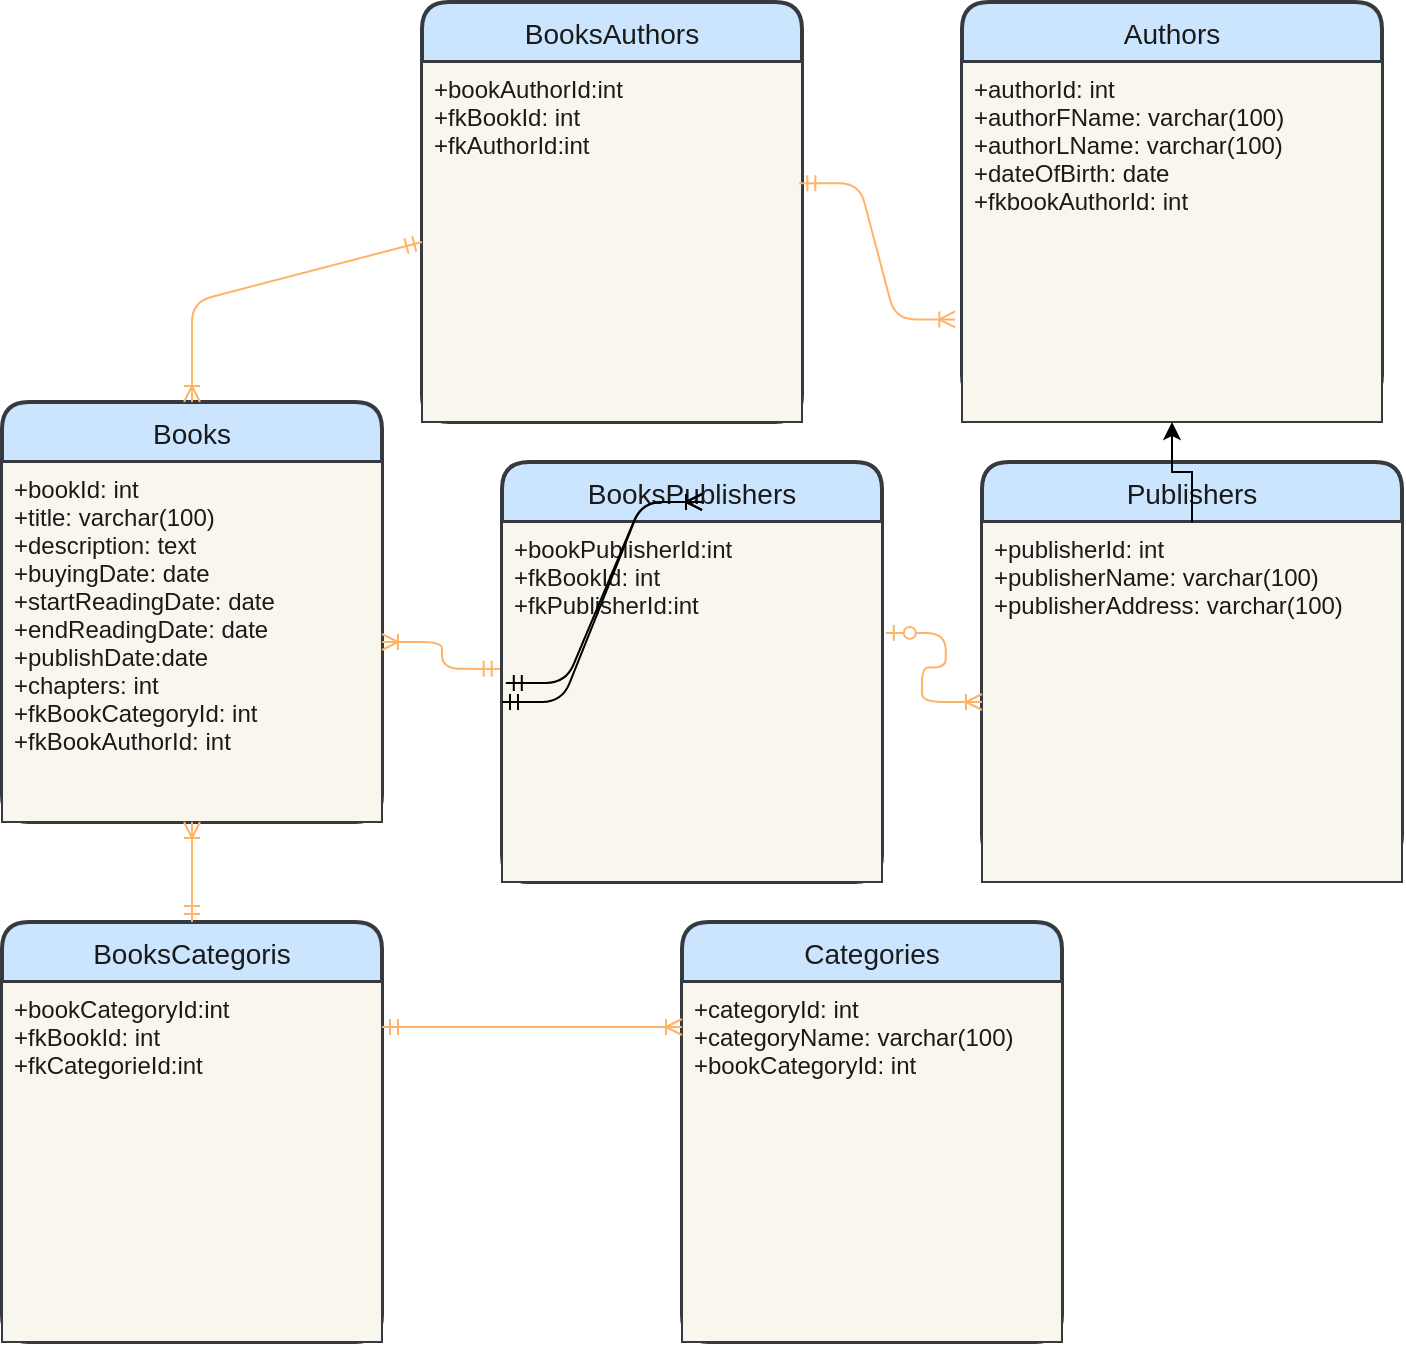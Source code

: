 <mxfile>
    <diagram id="AdfXOnqm-1cSPFKn8X6Z" name="Page-1">
        <mxGraphModel dx="658" dy="1698" grid="1" gridSize="10" guides="1" tooltips="1" connect="1" arrows="1" fold="1" page="1" pageScale="1" pageWidth="827" pageHeight="1169" math="0" shadow="0">
            <root>
                <mxCell id="0"/>
                <mxCell id="1" parent="0"/>
                <mxCell id="39" value="Books" style="swimlane;childLayout=stackLayout;horizontal=1;startSize=30;horizontalStack=0;rounded=1;fontSize=14;fontStyle=0;strokeWidth=2;resizeParent=0;resizeLast=1;shadow=0;dashed=0;align=center;fillColor=#cce5ff;strokeColor=#36393d;fontColor=#1A1A1A;" parent="1" vertex="1">
                    <mxGeometry x="10" y="80" width="190" height="210" as="geometry">
                        <mxRectangle x="140" y="210" width="70" height="30" as="alternateBounds"/>
                    </mxGeometry>
                </mxCell>
                <mxCell id="40" value="+bookId: int&#10;+title: varchar(100)&#10;+description: text&#10;+buyingDate: date&#10;+startReadingDate: date&#10;+endReadingDate: date&#10;+publishDate:date&#10;+chapters: int&#10;+fkBookCategoryId: int&#10;+fkBookAuthorId: int&#10;&#10;" style="align=left;strokeColor=#36393d;fillColor=#f9f7ed;spacingLeft=4;fontSize=12;verticalAlign=top;resizable=0;rotatable=0;part=1;fontColor=#1A1A1A;" parent="39" vertex="1">
                    <mxGeometry y="30" width="190" height="180" as="geometry"/>
                </mxCell>
                <mxCell id="41" value="" style="align=left;strokeColor=#36393d;fillColor=#f9f7ed;spacingLeft=4;fontSize=12;verticalAlign=top;resizable=0;rotatable=0;part=1;fontColor=#1A1A1A;" parent="39" vertex="1">
                    <mxGeometry y="210" width="190" as="geometry"/>
                </mxCell>
                <mxCell id="42" value="Authors" style="swimlane;childLayout=stackLayout;horizontal=1;startSize=30;horizontalStack=0;rounded=1;fontSize=14;fontStyle=0;strokeWidth=2;resizeParent=0;resizeLast=1;shadow=0;dashed=0;align=center;fillColor=#cce5ff;strokeColor=#36393d;fontColor=#1A1A1A;" parent="1" vertex="1">
                    <mxGeometry x="490" y="-120" width="210" height="200" as="geometry">
                        <mxRectangle x="140" y="210" width="70" height="30" as="alternateBounds"/>
                    </mxGeometry>
                </mxCell>
                <mxCell id="43" value="+authorId: int&#10;+authorFName: varchar(100)&#10;+authorLName: varchar(100)&#10;+dateOfBirth: date&#10;+fkbookAuthorId: int" style="align=left;strokeColor=#36393d;fillColor=#f9f7ed;spacingLeft=4;fontSize=12;verticalAlign=top;resizable=0;rotatable=0;part=1;fontColor=#1A1A1A;" parent="42" vertex="1">
                    <mxGeometry y="30" width="210" height="180" as="geometry"/>
                </mxCell>
                <mxCell id="44" value="" style="align=left;strokeColor=#36393d;fillColor=#f9f7ed;spacingLeft=4;fontSize=12;verticalAlign=top;resizable=0;rotatable=0;part=1;fontColor=#1A1A1A;" parent="42" vertex="1">
                    <mxGeometry y="210" width="210" height="-10" as="geometry"/>
                </mxCell>
                <mxCell id="47" style="edgeStyle=orthogonalEdgeStyle;rounded=0;orthogonalLoop=1;jettySize=auto;html=1;exitX=0.5;exitY=1;exitDx=0;exitDy=0;fontColor=#1A1A1A;" parent="42" source="43" target="43" edge="1">
                    <mxGeometry relative="1" as="geometry"/>
                </mxCell>
                <mxCell id="48" value="Categories" style="swimlane;childLayout=stackLayout;horizontal=1;startSize=30;horizontalStack=0;rounded=1;fontSize=14;fontStyle=0;strokeWidth=2;resizeParent=0;resizeLast=1;shadow=0;dashed=0;align=center;fillColor=#cce5ff;strokeColor=#36393d;fontColor=#1A1A1A;" parent="1" vertex="1">
                    <mxGeometry x="350" y="340" width="190" height="210" as="geometry">
                        <mxRectangle x="140" y="210" width="70" height="30" as="alternateBounds"/>
                    </mxGeometry>
                </mxCell>
                <mxCell id="49" value="+categoryId: int&#10;+categoryName: varchar(100)&#10;+bookCategoryId: int&#10;" style="align=left;strokeColor=#36393d;fillColor=#f9f7ed;spacingLeft=4;fontSize=12;verticalAlign=top;resizable=0;rotatable=0;part=1;fontColor=#1A1A1A;" parent="48" vertex="1">
                    <mxGeometry y="30" width="190" height="180" as="geometry"/>
                </mxCell>
                <mxCell id="50" value="" style="align=left;strokeColor=#36393d;fillColor=#f9f7ed;spacingLeft=4;fontSize=12;verticalAlign=top;resizable=0;rotatable=0;part=1;fontColor=#1A1A1A;" parent="48" vertex="1">
                    <mxGeometry y="210" width="190" as="geometry"/>
                </mxCell>
                <mxCell id="68" value="BooksCategoris" style="swimlane;childLayout=stackLayout;horizontal=1;startSize=30;horizontalStack=0;rounded=1;fontSize=14;fontStyle=0;strokeWidth=2;resizeParent=0;resizeLast=1;shadow=0;dashed=0;align=center;fillColor=#cce5ff;strokeColor=#36393d;fontColor=#1A1A1A;" parent="1" vertex="1">
                    <mxGeometry x="10" y="340" width="190" height="210" as="geometry">
                        <mxRectangle x="140" y="210" width="70" height="30" as="alternateBounds"/>
                    </mxGeometry>
                </mxCell>
                <mxCell id="69" value="+bookCategoryId:int&#10;+fkBookId: int&#10;+fkCategorieId:int&#10;&#10;" style="align=left;strokeColor=#36393d;fillColor=#f9f7ed;spacingLeft=4;fontSize=12;verticalAlign=top;resizable=0;rotatable=0;part=1;fontColor=#1A1A1A;" parent="68" vertex="1">
                    <mxGeometry y="30" width="190" height="180" as="geometry"/>
                </mxCell>
                <mxCell id="70" value="" style="align=left;strokeColor=#36393d;fillColor=#f9f7ed;spacingLeft=4;fontSize=12;verticalAlign=top;resizable=0;rotatable=0;part=1;fontColor=#1A1A1A;" parent="68" vertex="1">
                    <mxGeometry y="210" width="190" as="geometry"/>
                </mxCell>
                <mxCell id="78" value="BooksAuthors" style="swimlane;childLayout=stackLayout;horizontal=1;startSize=30;horizontalStack=0;rounded=1;fontSize=14;fontStyle=0;strokeWidth=2;resizeParent=0;resizeLast=1;shadow=0;dashed=0;align=center;fillColor=#cce5ff;strokeColor=#36393d;fontColor=#1A1A1A;" parent="1" vertex="1">
                    <mxGeometry x="220" y="-120" width="190" height="210" as="geometry">
                        <mxRectangle x="140" y="210" width="70" height="30" as="alternateBounds"/>
                    </mxGeometry>
                </mxCell>
                <mxCell id="79" value="+bookAuthorId:int&#10;+fkBookId: int&#10;+fkAuthorId:int&#10;&#10;" style="align=left;strokeColor=#36393d;fillColor=#f9f7ed;spacingLeft=4;fontSize=12;verticalAlign=top;resizable=0;rotatable=0;part=1;fontColor=#1A1A1A;" parent="78" vertex="1">
                    <mxGeometry y="30" width="190" height="180" as="geometry"/>
                </mxCell>
                <mxCell id="80" value="" style="align=left;strokeColor=#36393d;fillColor=#f9f7ed;spacingLeft=4;fontSize=12;verticalAlign=top;resizable=0;rotatable=0;part=1;fontColor=#1A1A1A;" parent="78" vertex="1">
                    <mxGeometry y="210" width="190" as="geometry"/>
                </mxCell>
                <mxCell id="81" value="" style="fontSize=12;html=1;endArrow=ERoneToMany;startArrow=ERmandOne;fontColor=#1A1A1A;strokeColor=#FFB366;entryX=0;entryY=0;entryDx=0;entryDy=0;" parent="1" target="41" edge="1">
                    <mxGeometry width="100" height="100" relative="1" as="geometry">
                        <mxPoint x="105" y="340" as="sourcePoint"/>
                        <mxPoint x="170" y="290" as="targetPoint"/>
                    </mxGeometry>
                </mxCell>
                <mxCell id="82" value="" style="fontSize=12;html=1;endArrow=ERoneToMany;startArrow=ERmandOne;fontColor=#1A1A1A;strokeColor=#FFB366;exitX=1;exitY=0.25;exitDx=0;exitDy=0;entryX=0;entryY=0.25;entryDx=0;entryDy=0;" parent="1" source="68" target="48" edge="1">
                    <mxGeometry width="100" height="100" relative="1" as="geometry">
                        <mxPoint x="280" y="390" as="sourcePoint"/>
                        <mxPoint x="380" y="290" as="targetPoint"/>
                    </mxGeometry>
                </mxCell>
                <mxCell id="83" value="" style="fontSize=12;html=1;endArrow=ERoneToMany;startArrow=ERmandOne;fontColor=#1A1A1A;strokeColor=#FFB366;entryX=0.5;entryY=0;entryDx=0;entryDy=0;exitX=0;exitY=0.5;exitDx=0;exitDy=0;" parent="1" target="39" edge="1" source="79">
                    <mxGeometry width="100" height="100" relative="1" as="geometry">
                        <mxPoint x="230" y="30" as="sourcePoint"/>
                        <mxPoint x="380" y="250" as="targetPoint"/>
                        <Array as="points">
                            <mxPoint x="105" y="30"/>
                            <mxPoint x="105" y="60"/>
                        </Array>
                    </mxGeometry>
                </mxCell>
                <mxCell id="84" value="" style="edgeStyle=entityRelationEdgeStyle;fontSize=12;html=1;endArrow=ERoneToMany;startArrow=ERmandOne;fontColor=#1A1A1A;strokeColor=#FFB366;exitX=0.993;exitY=0.337;exitDx=0;exitDy=0;exitPerimeter=0;entryX=-0.016;entryY=0.715;entryDx=0;entryDy=0;entryPerimeter=0;" parent="1" source="79" target="43" edge="1">
                    <mxGeometry width="100" height="100" relative="1" as="geometry">
                        <mxPoint x="280" y="230" as="sourcePoint"/>
                        <mxPoint x="380" y="130" as="targetPoint"/>
                    </mxGeometry>
                </mxCell>
                <mxCell id="85" value="BooksPublishers" style="swimlane;childLayout=stackLayout;horizontal=1;startSize=30;horizontalStack=0;rounded=1;fontSize=14;fontStyle=0;strokeWidth=2;resizeParent=0;resizeLast=1;shadow=0;dashed=0;align=center;fillColor=#cce5ff;strokeColor=#36393d;fontColor=#1A1A1A;" vertex="1" parent="1">
                    <mxGeometry x="260" y="110" width="190" height="210" as="geometry">
                        <mxRectangle x="140" y="210" width="70" height="30" as="alternateBounds"/>
                    </mxGeometry>
                </mxCell>
                <mxCell id="86" value="+bookPublisherId:int&#10;+fkBookId: int&#10;+fkPublisherId:int&#10;&#10;" style="align=left;strokeColor=#36393d;fillColor=#f9f7ed;spacingLeft=4;fontSize=12;verticalAlign=top;resizable=0;rotatable=0;part=1;fontColor=#1A1A1A;" vertex="1" parent="85">
                    <mxGeometry y="30" width="190" height="180" as="geometry"/>
                </mxCell>
                <mxCell id="87" value="" style="align=left;strokeColor=#36393d;fillColor=#f9f7ed;spacingLeft=4;fontSize=12;verticalAlign=top;resizable=0;rotatable=0;part=1;fontColor=#1A1A1A;" vertex="1" parent="85">
                    <mxGeometry y="210" width="190" as="geometry"/>
                </mxCell>
                <mxCell id="88" value="Publishers" style="swimlane;childLayout=stackLayout;horizontal=1;startSize=30;horizontalStack=0;rounded=1;fontSize=14;fontStyle=0;strokeWidth=2;resizeParent=0;resizeLast=1;shadow=0;dashed=0;align=center;fillColor=#cce5ff;strokeColor=#36393d;fontColor=#1A1A1A;" vertex="1" parent="1">
                    <mxGeometry x="500" y="110" width="210" height="200" as="geometry">
                        <mxRectangle x="140" y="210" width="70" height="30" as="alternateBounds"/>
                    </mxGeometry>
                </mxCell>
                <mxCell id="89" value="+publisherId: int&#10;+publisherName: varchar(100)&#10;+publisherAddress: varchar(100)" style="align=left;strokeColor=#36393d;fillColor=#f9f7ed;spacingLeft=4;fontSize=12;verticalAlign=top;resizable=0;rotatable=0;part=1;fontColor=#1A1A1A;" vertex="1" parent="88">
                    <mxGeometry y="30" width="210" height="180" as="geometry"/>
                </mxCell>
                <mxCell id="90" value="" style="align=left;strokeColor=#36393d;fillColor=#f9f7ed;spacingLeft=4;fontSize=12;verticalAlign=top;resizable=0;rotatable=0;part=1;fontColor=#1A1A1A;" vertex="1" parent="88">
                    <mxGeometry y="210" width="210" height="-10" as="geometry"/>
                </mxCell>
                <mxCell id="91" style="edgeStyle=orthogonalEdgeStyle;rounded=0;orthogonalLoop=1;jettySize=auto;html=1;exitX=0.5;exitY=1;exitDx=0;exitDy=0;fontColor=#1A1A1A;" edge="1" parent="88" source="89" target="89">
                    <mxGeometry relative="1" as="geometry"/>
                </mxCell>
                <mxCell id="92" value="" style="edgeStyle=orthogonalEdgeStyle;rounded=0;orthogonalLoop=1;jettySize=auto;html=1;" edge="1" parent="1" source="89" target="43">
                    <mxGeometry relative="1" as="geometry"/>
                </mxCell>
                <mxCell id="93" value="" style="edgeStyle=entityRelationEdgeStyle;fontSize=12;html=1;endArrow=ERoneToMany;startArrow=ERmandOne;exitX=0.01;exitY=0.447;exitDx=0;exitDy=0;exitPerimeter=0;" edge="1" parent="1" source="86">
                    <mxGeometry width="100" height="100" relative="1" as="geometry">
                        <mxPoint x="260" y="230" as="sourcePoint"/>
                        <mxPoint x="360" y="130" as="targetPoint"/>
                    </mxGeometry>
                </mxCell>
                <mxCell id="95" value="" style="edgeStyle=entityRelationEdgeStyle;fontSize=12;html=1;endArrow=ERoneToMany;startArrow=ERmandOne;" edge="1" parent="1">
                    <mxGeometry width="100" height="100" relative="1" as="geometry">
                        <mxPoint x="260" y="230" as="sourcePoint"/>
                        <mxPoint x="360" y="130" as="targetPoint"/>
                    </mxGeometry>
                </mxCell>
                <mxCell id="97" value="" style="edgeStyle=entityRelationEdgeStyle;fontSize=12;html=1;endArrow=ERoneToMany;startArrow=ERzeroToOne;entryX=0;entryY=0.5;entryDx=0;entryDy=0;exitX=1.01;exitY=0.308;exitDx=0;exitDy=0;exitPerimeter=0;strokeColor=#FFB366;" edge="1" parent="1" source="86" target="89">
                    <mxGeometry width="100" height="100" relative="1" as="geometry">
                        <mxPoint x="260" y="230" as="sourcePoint"/>
                        <mxPoint x="360" y="130" as="targetPoint"/>
                    </mxGeometry>
                </mxCell>
                <mxCell id="99" value="" style="fontSize=12;html=1;endArrow=ERoneToMany;startArrow=ERmandOne;edgeStyle=orthogonalEdgeStyle;entryX=1;entryY=0.5;entryDx=0;entryDy=0;exitX=-0.006;exitY=0.408;exitDx=0;exitDy=0;exitPerimeter=0;strokeColor=#FFB366;" edge="1" parent="1" source="86" target="40">
                    <mxGeometry width="100" height="100" relative="1" as="geometry">
                        <mxPoint x="280" y="200" as="sourcePoint"/>
                        <mxPoint x="220" y="170" as="targetPoint"/>
                    </mxGeometry>
                </mxCell>
            </root>
        </mxGraphModel>
    </diagram>
</mxfile>
